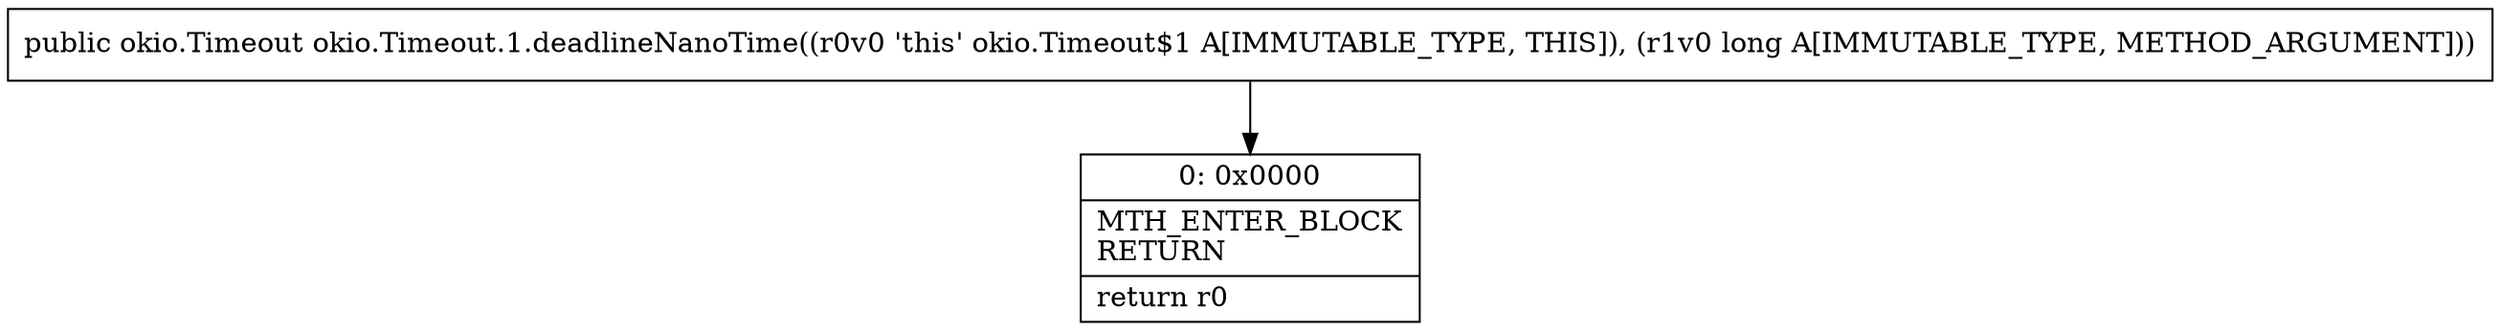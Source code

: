 digraph "CFG forokio.Timeout.1.deadlineNanoTime(J)Lokio\/Timeout;" {
Node_0 [shape=record,label="{0\:\ 0x0000|MTH_ENTER_BLOCK\lRETURN\l|return r0\l}"];
MethodNode[shape=record,label="{public okio.Timeout okio.Timeout.1.deadlineNanoTime((r0v0 'this' okio.Timeout$1 A[IMMUTABLE_TYPE, THIS]), (r1v0 long A[IMMUTABLE_TYPE, METHOD_ARGUMENT])) }"];
MethodNode -> Node_0;
}

